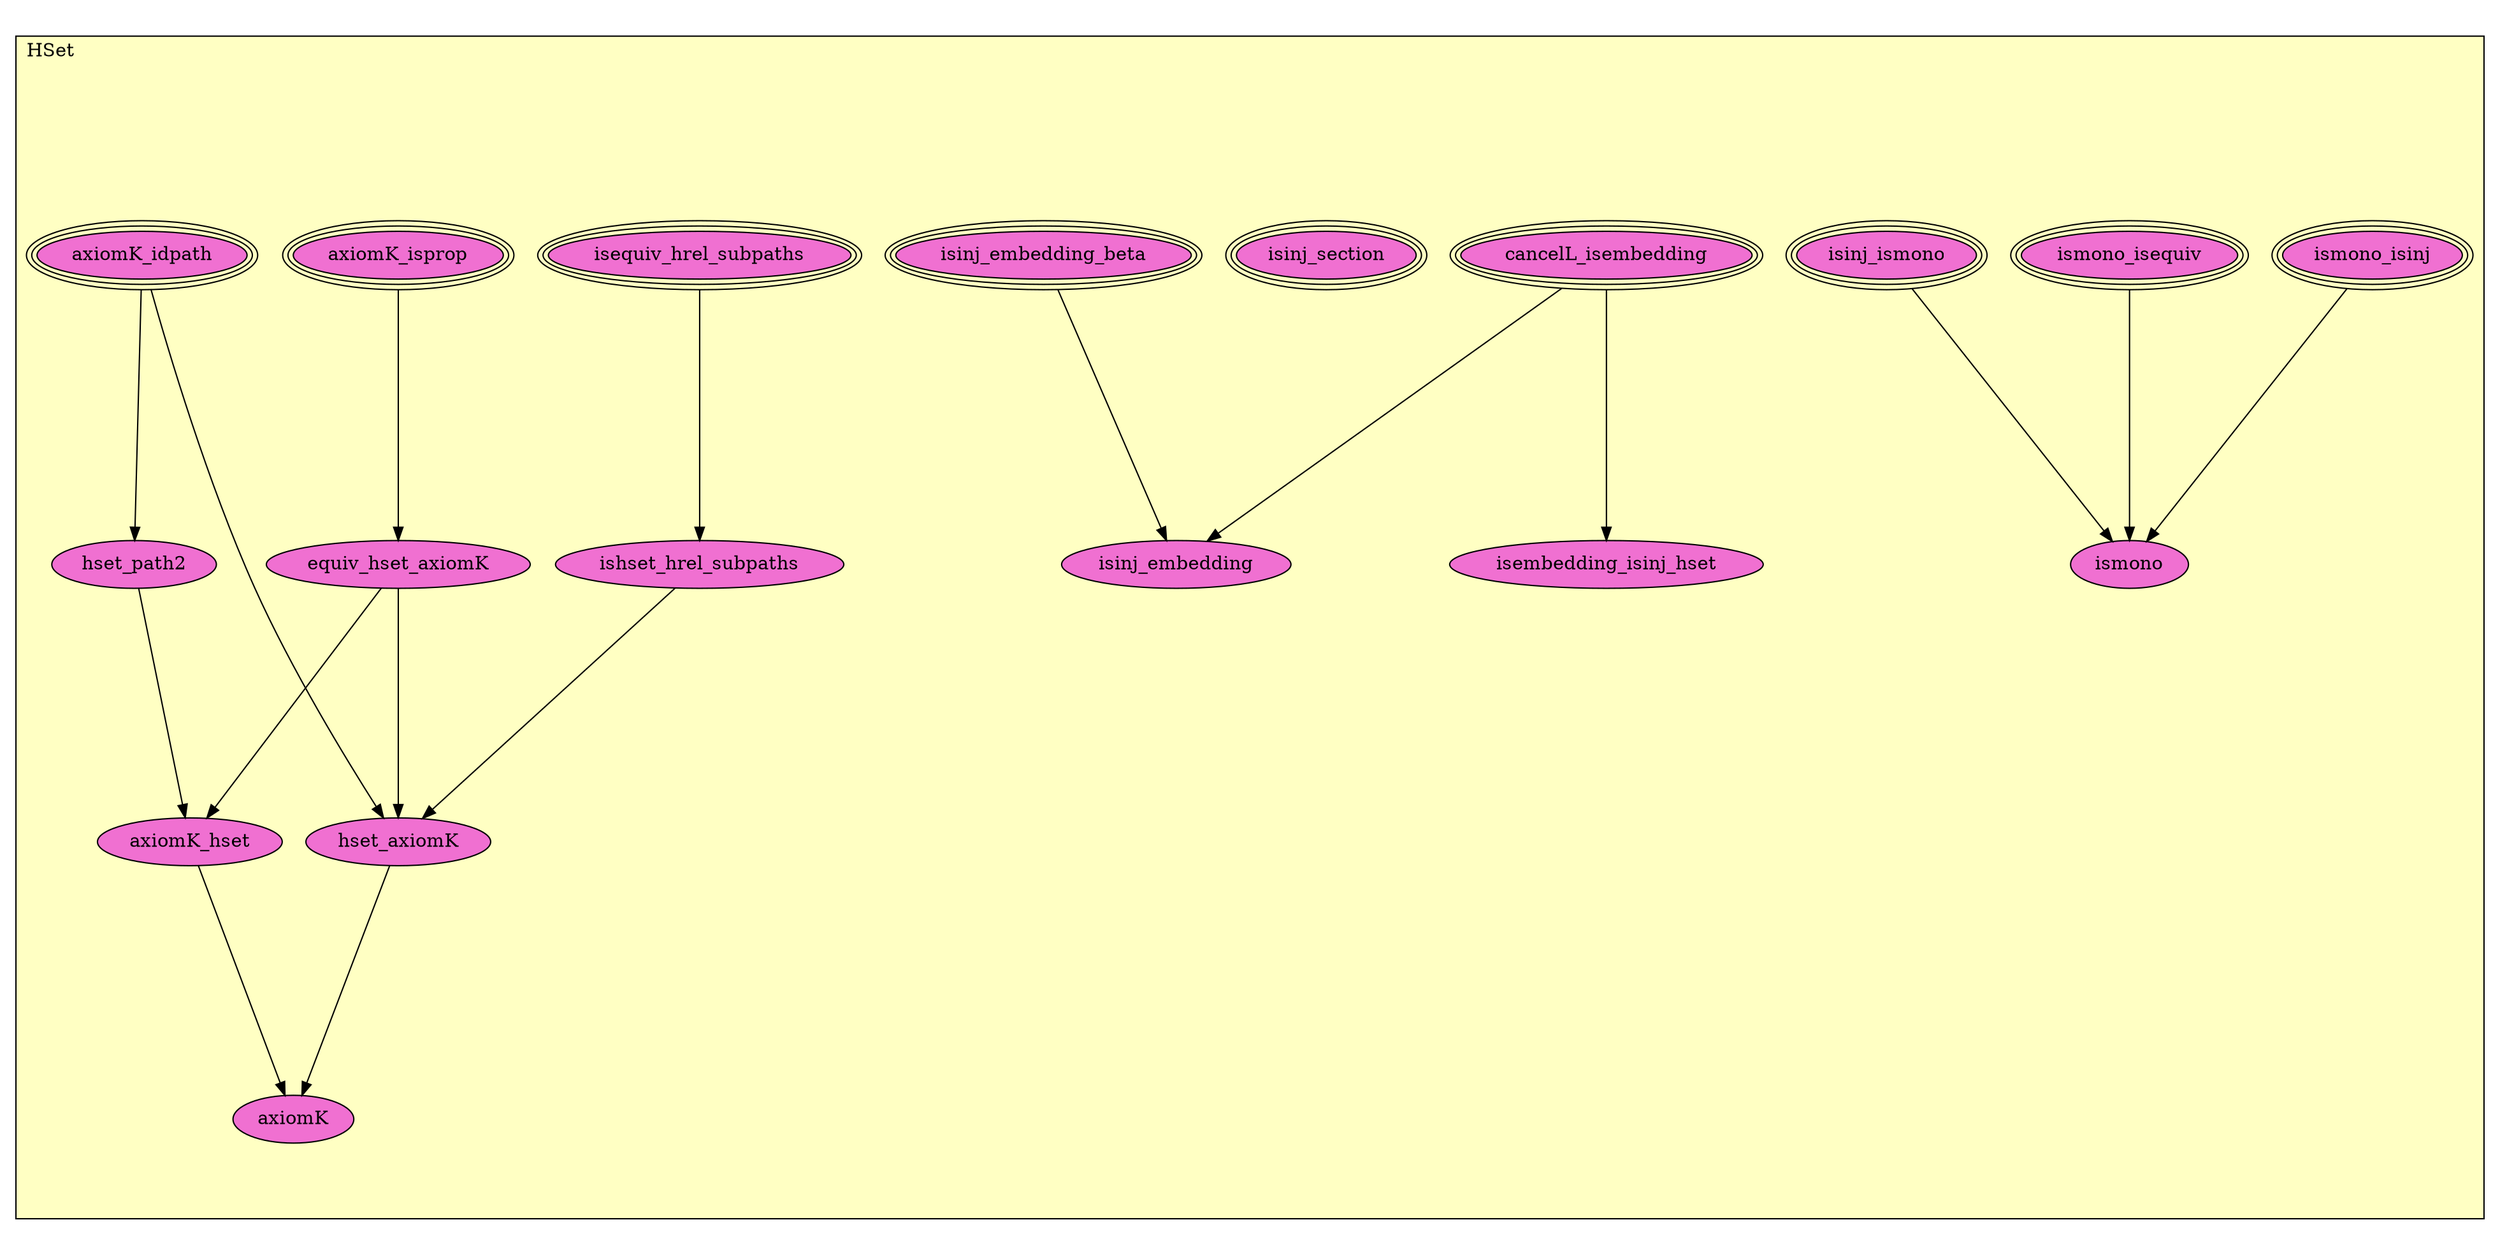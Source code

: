 digraph HoTT_Universes_HSet {
  graph [ratio=0.5]
  node [style=filled]
HSet_cancelL_isembedding [label="cancelL_isembedding", URL=<HSet.html#cancelL_isembedding>, peripheries=3, fillcolor="#F070D1"] ;
HSet_ismono_isequiv [label="ismono_isequiv", URL=<HSet.html#ismono_isequiv>, peripheries=3, fillcolor="#F070D1"] ;
HSet_isinj_ismono [label="isinj_ismono", URL=<HSet.html#isinj_ismono>, peripheries=3, fillcolor="#F070D1"] ;
HSet_ismono_isinj [label="ismono_isinj", URL=<HSet.html#ismono_isinj>, peripheries=3, fillcolor="#F070D1"] ;
HSet_isembedding_isinj_hset [label="isembedding_isinj_hset", URL=<HSet.html#isembedding_isinj_hset>, fillcolor="#F070D1"] ;
HSet_isinj_section [label="isinj_section", URL=<HSet.html#isinj_section>, peripheries=3, fillcolor="#F070D1"] ;
HSet_isinj_embedding_beta [label="isinj_embedding_beta", URL=<HSet.html#isinj_embedding_beta>, peripheries=3, fillcolor="#F070D1"] ;
HSet_isinj_embedding [label="isinj_embedding", URL=<HSet.html#isinj_embedding>, fillcolor="#F070D1"] ;
HSet_ismono [label="ismono", URL=<HSet.html#ismono>, fillcolor="#F070D1"] ;
HSet_isequiv_hrel_subpaths [label="isequiv_hrel_subpaths", URL=<HSet.html#isequiv_hrel_subpaths>, peripheries=3, fillcolor="#F070D1"] ;
HSet_ishset_hrel_subpaths [label="ishset_hrel_subpaths", URL=<HSet.html#ishset_hrel_subpaths>, fillcolor="#F070D1"] ;
HSet_axiomK_idpath [label="axiomK_idpath", URL=<HSet.html#axiomK_idpath>, peripheries=3, fillcolor="#F070D1"] ;
HSet_hset_path2 [label="hset_path2", URL=<HSet.html#hset_path2>, fillcolor="#F070D1"] ;
HSet_axiomK_isprop [label="axiomK_isprop", URL=<HSet.html#axiomK_isprop>, peripheries=3, fillcolor="#F070D1"] ;
HSet_equiv_hset_axiomK [label="equiv_hset_axiomK", URL=<HSet.html#equiv_hset_axiomK>, fillcolor="#F070D1"] ;
HSet_hset_axiomK [label="hset_axiomK", URL=<HSet.html#hset_axiomK>, fillcolor="#F070D1"] ;
HSet_axiomK_hset [label="axiomK_hset", URL=<HSet.html#axiomK_hset>, fillcolor="#F070D1"] ;
HSet_axiomK [label="axiomK", URL=<HSet.html#axiomK>, fillcolor="#F070D1"] ;
  HSet_cancelL_isembedding -> HSet_isembedding_isinj_hset [] ;
  HSet_cancelL_isembedding -> HSet_isinj_embedding [] ;
  HSet_ismono_isequiv -> HSet_ismono [] ;
  HSet_isinj_ismono -> HSet_ismono [] ;
  HSet_ismono_isinj -> HSet_ismono [] ;
  HSet_isinj_embedding_beta -> HSet_isinj_embedding [] ;
  HSet_isequiv_hrel_subpaths -> HSet_ishset_hrel_subpaths [] ;
  HSet_ishset_hrel_subpaths -> HSet_hset_axiomK [] ;
  HSet_axiomK_idpath -> HSet_hset_path2 [] ;
  HSet_axiomK_idpath -> HSet_hset_axiomK [] ;
  HSet_hset_path2 -> HSet_axiomK_hset [] ;
  HSet_axiomK_isprop -> HSet_equiv_hset_axiomK [] ;
  HSet_equiv_hset_axiomK -> HSet_hset_axiomK [] ;
  HSet_equiv_hset_axiomK -> HSet_axiomK_hset [] ;
  HSet_hset_axiomK -> HSet_axiomK [] ;
  HSet_axiomK_hset -> HSet_axiomK [] ;
subgraph cluster_HSet { label="HSet"; fillcolor="#FFFFC3"; labeljust=l; style=filled 
HSet_axiomK; HSet_axiomK_hset; HSet_hset_axiomK; HSet_equiv_hset_axiomK; HSet_axiomK_isprop; HSet_hset_path2; HSet_axiomK_idpath; HSet_ishset_hrel_subpaths; HSet_isequiv_hrel_subpaths; HSet_ismono; HSet_isinj_embedding; HSet_isinj_embedding_beta; HSet_isinj_section; HSet_isembedding_isinj_hset; HSet_ismono_isinj; HSet_isinj_ismono; HSet_ismono_isequiv; HSet_cancelL_isembedding; };
} /* END */
